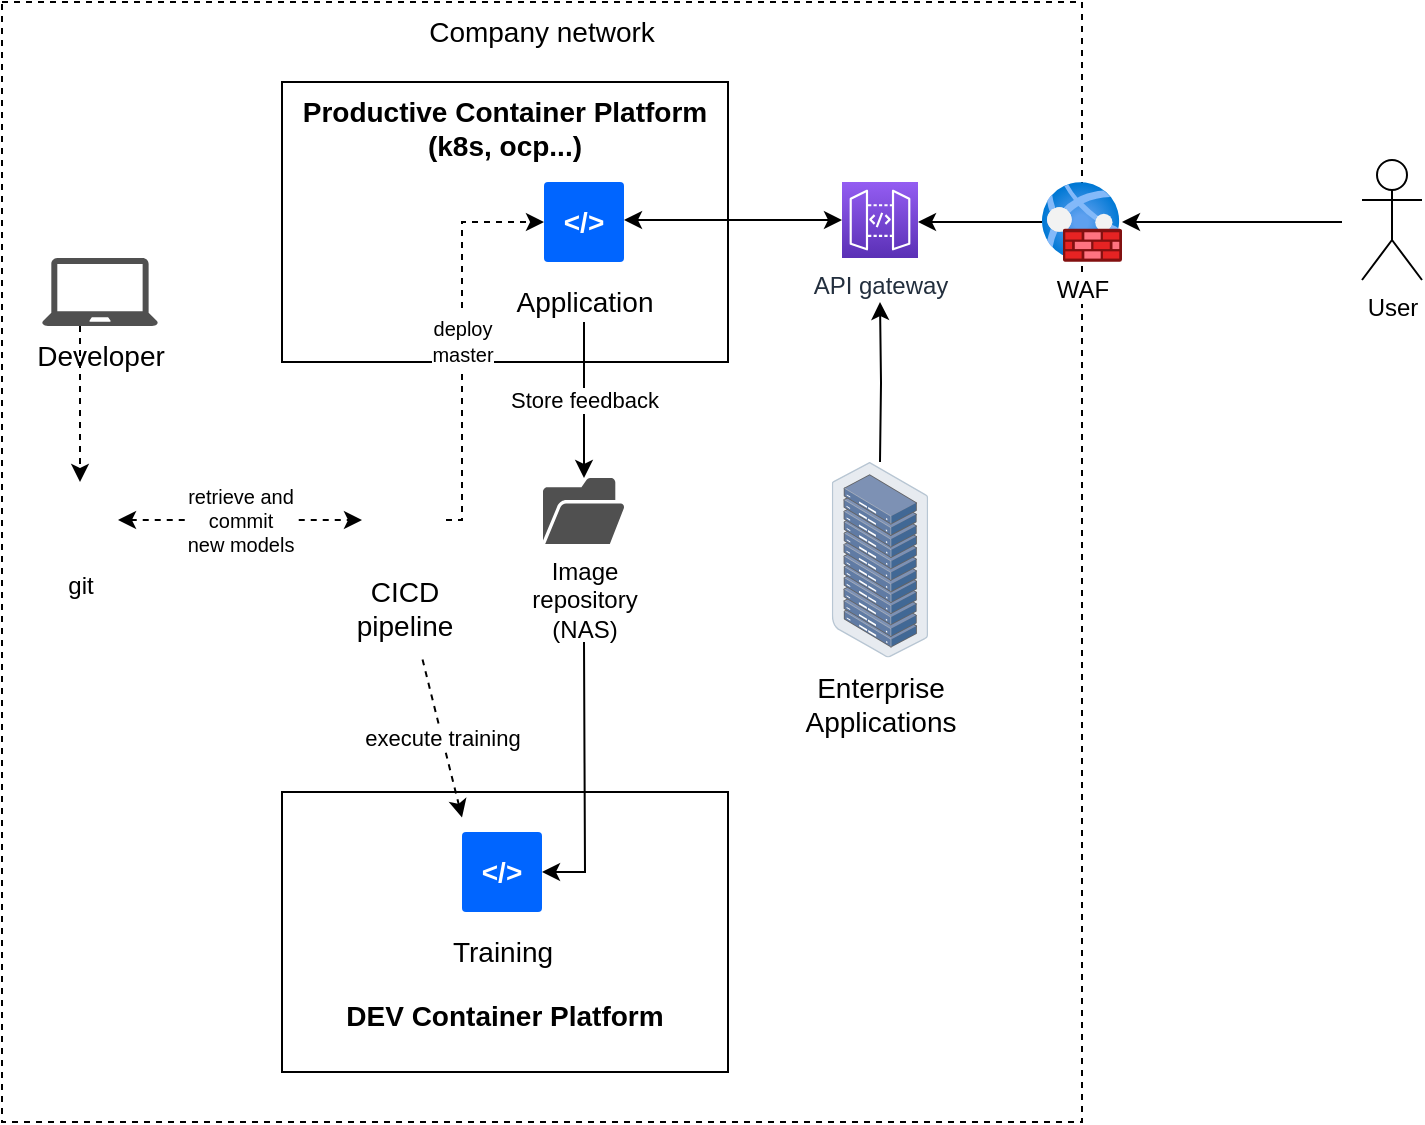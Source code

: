 <mxfile version="14.4.3" type="device"><diagram id="b3rRHfdb49ZkuulyecL8" name="Page-1"><mxGraphModel dx="1107" dy="657" grid="1" gridSize="10" guides="1" tooltips="1" connect="1" arrows="1" fold="1" page="1" pageScale="1" pageWidth="827" pageHeight="1169" math="0" shadow="0"><root><mxCell id="0"/><mxCell id="1" parent="0"/><mxCell id="3JAO50p_yD746tbQymS7-27" value="Company network" style="rounded=0;whiteSpace=wrap;html=1;fontSize=14;dashed=1;verticalAlign=top;" parent="1" vertex="1"><mxGeometry x="50" y="190" width="540" height="560" as="geometry"/></mxCell><mxCell id="3JAO50p_yD746tbQymS7-1" value="User" style="shape=umlActor;verticalLabelPosition=bottom;verticalAlign=top;html=1;outlineConnect=0;" parent="1" vertex="1"><mxGeometry x="730" y="269" width="30" height="60" as="geometry"/></mxCell><mxCell id="3JAO50p_yD746tbQymS7-13" value="&lt;div style=&quot;font-size: 10px&quot;&gt;&lt;font style=&quot;font-size: 10px&quot;&gt;retrieve and&lt;br&gt;&lt;/font&gt;&lt;/div&gt;&lt;div style=&quot;font-size: 10px&quot;&gt;&lt;font style=&quot;font-size: 10px&quot;&gt;commit&lt;/font&gt;&lt;/div&gt;&lt;div style=&quot;font-size: 10px&quot;&gt;&lt;font style=&quot;font-size: 10px&quot;&gt;new models&lt;/font&gt;&lt;font style=&quot;font-size: 10px&quot;&gt;&lt;br&gt;&lt;/font&gt;&lt;/div&gt;" style="edgeStyle=orthogonalEdgeStyle;rounded=0;orthogonalLoop=1;jettySize=auto;html=1;fontSize=14;dashed=1;startArrow=classic;startFill=1;" parent="1" source="3JAO50p_yD746tbQymS7-3" target="3JAO50p_yD746tbQymS7-11" edge="1"><mxGeometry relative="1" as="geometry"/></mxCell><mxCell id="3JAO50p_yD746tbQymS7-3" value="git" style="shape=image;html=1;verticalAlign=top;verticalLabelPosition=bottom;labelBackgroundColor=#ffffff;imageAspect=0;aspect=fixed;image=https://cdn3.iconfinder.com/data/icons/social-media-2169/24/social_media_social_media_logo_git-128.png" parent="1" vertex="1"><mxGeometry x="70" y="430" width="38" height="38" as="geometry"/></mxCell><mxCell id="3JAO50p_yD746tbQymS7-5" value="&lt;div&gt;Productive Container Platform&lt;/div&gt;&lt;div&gt; (k8s, ocp...)&lt;/div&gt;" style="rounded=0;whiteSpace=wrap;html=1;verticalAlign=top;fontStyle=1;fontSize=14;" parent="1" vertex="1"><mxGeometry x="190" y="230" width="223" height="140" as="geometry"/></mxCell><mxCell id="3JAO50p_yD746tbQymS7-26" value="" style="edgeStyle=orthogonalEdgeStyle;rounded=0;orthogonalLoop=1;jettySize=auto;html=1;fontSize=14;startArrow=classic;startFill=1;endArrow=none;endFill=0;" parent="1" source="3JAO50p_yD746tbQymS7-6" edge="1"><mxGeometry relative="1" as="geometry"><mxPoint x="720" y="300" as="targetPoint"/></mxGeometry></mxCell><mxCell id="3JAO50p_yD746tbQymS7-6" value="WAF" style="aspect=fixed;html=1;points=[];align=center;image;fontSize=12;image=img/lib/azure2/networking/Web_Application_Firewall_Policies_WAF.svg;" parent="1" vertex="1"><mxGeometry x="570" y="280" width="40" height="40" as="geometry"/></mxCell><mxCell id="3JAO50p_yD746tbQymS7-23" value="" style="edgeStyle=orthogonalEdgeStyle;rounded=0;orthogonalLoop=1;jettySize=auto;html=1;fontSize=14;startArrow=classic;startFill=1;endArrow=none;endFill=0;" parent="1" source="3JAO50p_yD746tbQymS7-7" target="3JAO50p_yD746tbQymS7-6" edge="1"><mxGeometry relative="1" as="geometry"><Array as="points"><mxPoint x="530" y="300"/><mxPoint x="530" y="300"/></Array></mxGeometry></mxCell><mxCell id="3JAO50p_yD746tbQymS7-24" value="" style="edgeStyle=orthogonalEdgeStyle;rounded=0;orthogonalLoop=1;jettySize=auto;html=1;fontSize=14;endArrow=none;endFill=0;startArrow=classic;startFill=1;" parent="1" target="3JAO50p_yD746tbQymS7-12" edge="1"><mxGeometry relative="1" as="geometry"><mxPoint x="489" y="340" as="sourcePoint"/></mxGeometry></mxCell><mxCell id="3JAO50p_yD746tbQymS7-7" value="API gateway" style="points=[[0,0,0],[0.25,0,0],[0.5,0,0],[0.75,0,0],[1,0,0],[0,1,0],[0.25,1,0],[0.5,1,0],[0.75,1,0],[1,1,0],[0,0.25,0],[0,0.5,0],[0,0.75,0],[1,0.25,0],[1,0.5,0],[1,0.75,0]];outlineConnect=0;fontColor=#232F3E;gradientColor=#945DF2;gradientDirection=north;fillColor=#5A30B5;strokeColor=#ffffff;dashed=0;verticalLabelPosition=bottom;verticalAlign=top;align=center;html=1;fontSize=12;fontStyle=0;aspect=fixed;shape=mxgraph.aws4.resourceIcon;resIcon=mxgraph.aws4.api_gateway;" parent="1" vertex="1"><mxGeometry x="470" y="280" width="38" height="38" as="geometry"/></mxCell><mxCell id="3JAO50p_yD746tbQymS7-10" value="" style="group" parent="1" vertex="1" connectable="0"><mxGeometry x="301" y="280" width="80" height="70" as="geometry"/></mxCell><mxCell id="3JAO50p_yD746tbQymS7-8" value="&amp;lt;/&amp;gt;" style="rounded=1;arcSize=5;fillColor=#0065FF;strokeColor=none;fontColor=#ffffff;align=center;verticalAlign=middle;whiteSpace=wrap;fontSize=14;fontStyle=1;html=1" parent="3JAO50p_yD746tbQymS7-10" vertex="1"><mxGeometry x="20" width="40" height="40" as="geometry"/></mxCell><mxCell id="3JAO50p_yD746tbQymS7-9" value="Application" style="text;html=1;align=center;verticalAlign=middle;resizable=0;points=[];autosize=1;fontSize=14;" parent="3JAO50p_yD746tbQymS7-10" vertex="1"><mxGeometry y="50" width="80" height="20" as="geometry"/></mxCell><mxCell id="3JAO50p_yD746tbQymS7-15" value="&lt;div&gt;&lt;font style=&quot;font-size: 10px&quot;&gt;deploy&lt;/font&gt;&lt;/div&gt;&lt;div style=&quot;font-size: 10px&quot;&gt;master&lt;br&gt;&lt;/div&gt;" style="edgeStyle=orthogonalEdgeStyle;rounded=0;orthogonalLoop=1;jettySize=auto;html=1;dashed=1;fontSize=14;entryX=0;entryY=0.5;entryDx=0;entryDy=0;" parent="1" source="3JAO50p_yD746tbQymS7-11" edge="1" target="3JAO50p_yD746tbQymS7-8"><mxGeometry relative="1" as="geometry"><mxPoint x="341" y="350" as="targetPoint"/><Array as="points"><mxPoint x="280" y="449"/><mxPoint x="280" y="300"/></Array></mxGeometry></mxCell><mxCell id="3JAO50p_yD746tbQymS7-11" value="&lt;div&gt;CICD&lt;/div&gt;&lt;div&gt;pipeline&lt;br&gt;&lt;/div&gt;" style="shape=image;html=1;verticalAlign=top;verticalLabelPosition=bottom;labelBackgroundColor=#ffffff;imageAspect=0;aspect=fixed;image=https://cdn4.iconfinder.com/data/icons/logos-brands-5/24/jenkins-128.png;fontSize=14;" parent="1" vertex="1"><mxGeometry x="230" y="428" width="42" height="42" as="geometry"/></mxCell><mxCell id="3JAO50p_yD746tbQymS7-12" value="&lt;div&gt;Enterprise&lt;/div&gt;&lt;div&gt;Applications&lt;br&gt;&lt;/div&gt;" style="points=[];aspect=fixed;html=1;align=center;shadow=0;dashed=0;image;image=img/lib/allied_telesis/storage/Datacenter_Server_Rack.svg;fontSize=14;" parent="1" vertex="1"><mxGeometry x="464.9" y="420" width="48.2" height="97.71" as="geometry"/></mxCell><mxCell id="3JAO50p_yD746tbQymS7-20" value="" style="edgeStyle=orthogonalEdgeStyle;rounded=0;orthogonalLoop=1;jettySize=auto;html=1;dashed=1;fontSize=14;entryX=0.5;entryY=0;entryDx=0;entryDy=0;" parent="1" source="3JAO50p_yD746tbQymS7-16" target="3JAO50p_yD746tbQymS7-3" edge="1"><mxGeometry relative="1" as="geometry"><mxPoint x="189" y="408" as="targetPoint"/><Array as="points"><mxPoint x="89" y="421"/><mxPoint x="89" y="421"/></Array></mxGeometry></mxCell><mxCell id="3JAO50p_yD746tbQymS7-16" value="Developer" style="pointerEvents=1;shadow=0;dashed=0;html=1;strokeColor=none;fillColor=#505050;labelPosition=center;verticalLabelPosition=bottom;verticalAlign=top;outlineConnect=0;align=center;shape=mxgraph.office.devices.laptop;fontSize=14;" parent="1" vertex="1"><mxGeometry x="70" y="318" width="58" height="34" as="geometry"/></mxCell><mxCell id="3JAO50p_yD746tbQymS7-22" value="" style="edgeStyle=orthogonalEdgeStyle;rounded=0;orthogonalLoop=1;jettySize=auto;html=1;fontSize=14;entryX=0;entryY=0.5;entryDx=0;entryDy=0;entryPerimeter=0;startArrow=classic;startFill=1;" parent="1" source="3JAO50p_yD746tbQymS7-8" target="3JAO50p_yD746tbQymS7-7" edge="1"><mxGeometry relative="1" as="geometry"><mxPoint x="441" y="300" as="targetPoint"/><Array as="points"><mxPoint x="390" y="299"/><mxPoint x="390" y="299"/></Array></mxGeometry></mxCell><mxCell id="pXNVh7K0-2_GhUWXrEaX-2" value="&lt;div&gt;DEV Container Platform&lt;/div&gt;&lt;div&gt;&lt;br&gt;&lt;/div&gt;" style="rounded=0;whiteSpace=wrap;html=1;verticalAlign=bottom;fontStyle=1;fontSize=14;" vertex="1" parent="1"><mxGeometry x="190" y="585" width="223" height="140" as="geometry"/></mxCell><mxCell id="pXNVh7K0-2_GhUWXrEaX-3" value="" style="group" vertex="1" connectable="0" parent="1"><mxGeometry x="260" y="605" width="80" height="70" as="geometry"/></mxCell><mxCell id="pXNVh7K0-2_GhUWXrEaX-4" value="&amp;lt;/&amp;gt;" style="rounded=1;arcSize=5;fillColor=#0065FF;strokeColor=none;fontColor=#ffffff;align=center;verticalAlign=middle;whiteSpace=wrap;fontSize=14;fontStyle=1;html=1" vertex="1" parent="pXNVh7K0-2_GhUWXrEaX-3"><mxGeometry x="20" width="40" height="40" as="geometry"/></mxCell><mxCell id="pXNVh7K0-2_GhUWXrEaX-5" value="Training" style="text;html=1;align=center;verticalAlign=middle;resizable=0;points=[];autosize=1;fontSize=14;" vertex="1" parent="pXNVh7K0-2_GhUWXrEaX-3"><mxGeometry x="5" y="50" width="70" height="20" as="geometry"/></mxCell><mxCell id="pXNVh7K0-2_GhUWXrEaX-6" value="&lt;div&gt;Image&lt;/div&gt;&lt;div&gt;repository&lt;/div&gt;&lt;div&gt;(NAS)&lt;br&gt;&lt;/div&gt;" style="pointerEvents=1;shadow=0;dashed=0;html=1;strokeColor=none;fillColor=#505050;labelPosition=center;verticalLabelPosition=bottom;verticalAlign=top;outlineConnect=0;align=center;shape=mxgraph.office.concepts.folder_open;" vertex="1" parent="1"><mxGeometry x="320.5" y="428" width="41" height="33" as="geometry"/></mxCell><mxCell id="pXNVh7K0-2_GhUWXrEaX-7" value="Store feedback" style="edgeStyle=orthogonalEdgeStyle;rounded=0;orthogonalLoop=1;jettySize=auto;html=1;" edge="1" parent="1" source="3JAO50p_yD746tbQymS7-9" target="pXNVh7K0-2_GhUWXrEaX-6"><mxGeometry relative="1" as="geometry"/></mxCell><mxCell id="pXNVh7K0-2_GhUWXrEaX-8" style="edgeStyle=orthogonalEdgeStyle;rounded=0;orthogonalLoop=1;jettySize=auto;html=1;startArrow=classic;startFill=1;endArrow=none;endFill=0;" edge="1" parent="1" source="pXNVh7K0-2_GhUWXrEaX-4"><mxGeometry relative="1" as="geometry"><mxPoint x="341" y="510" as="targetPoint"/></mxGeometry></mxCell><mxCell id="pXNVh7K0-2_GhUWXrEaX-10" value="execute training" style="endArrow=none;html=1;endFill=0;startArrow=classic;startFill=1;dashed=1;" edge="1" parent="1"><mxGeometry width="50" height="50" relative="1" as="geometry"><mxPoint x="280" y="597.71" as="sourcePoint"/><mxPoint x="260" y="517.71" as="targetPoint"/></mxGeometry></mxCell></root></mxGraphModel></diagram></mxfile>